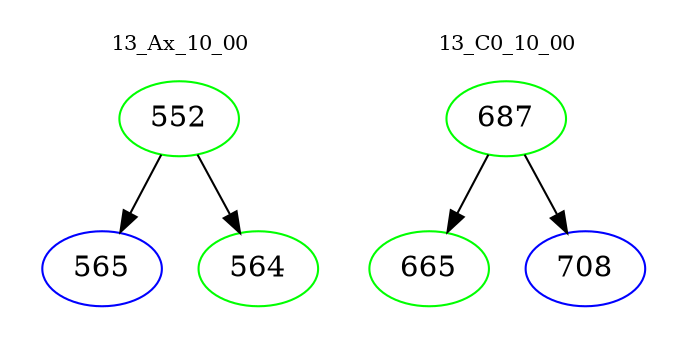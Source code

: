 digraph{
subgraph cluster_0 {
color = white
label = "13_Ax_10_00";
fontsize=10;
T0_552 [label="552", color="green"]
T0_552 -> T0_565 [color="black"]
T0_565 [label="565", color="blue"]
T0_552 -> T0_564 [color="black"]
T0_564 [label="564", color="green"]
}
subgraph cluster_1 {
color = white
label = "13_C0_10_00";
fontsize=10;
T1_687 [label="687", color="green"]
T1_687 -> T1_665 [color="black"]
T1_665 [label="665", color="green"]
T1_687 -> T1_708 [color="black"]
T1_708 [label="708", color="blue"]
}
}

